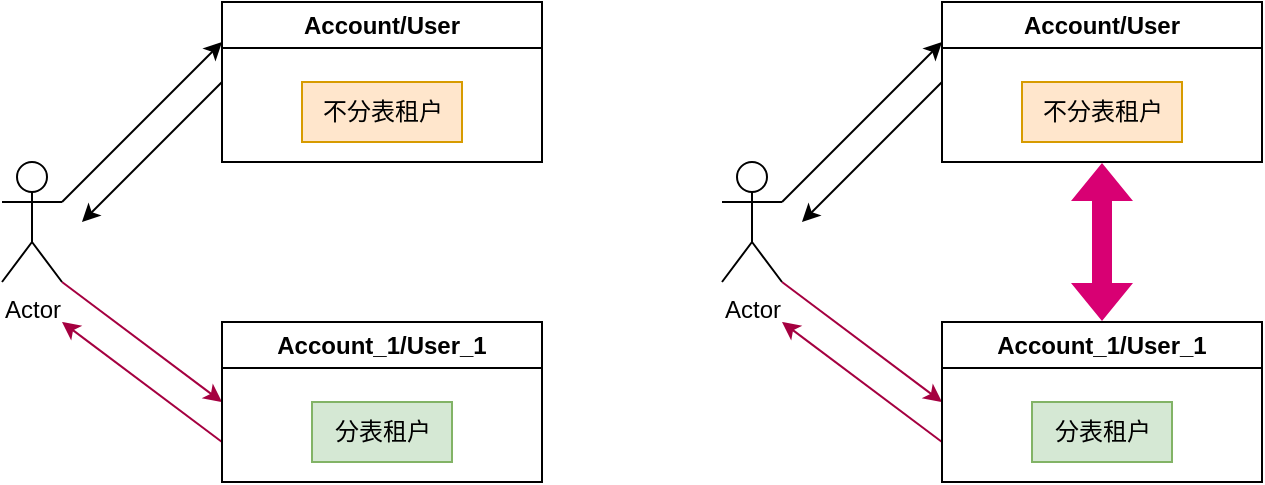 <mxfile version="20.8.13" type="github">
  <diagram id="8IMljXs-BHl4rQWSzNpa" name="第 1 页">
    <mxGraphModel dx="1387" dy="764" grid="1" gridSize="10" guides="1" tooltips="1" connect="1" arrows="1" fold="1" page="1" pageScale="1" pageWidth="827" pageHeight="1169" math="0" shadow="0">
      <root>
        <mxCell id="0" />
        <mxCell id="1" parent="0" />
        <mxCell id="Zjlqt50KniSmozhhdSws-11" style="rounded=0;orthogonalLoop=1;jettySize=auto;html=1;exitX=1;exitY=0.333;exitDx=0;exitDy=0;exitPerimeter=0;entryX=0;entryY=0.25;entryDx=0;entryDy=0;" edge="1" parent="1" source="Zjlqt50KniSmozhhdSws-1" target="Zjlqt50KniSmozhhdSws-8">
          <mxGeometry relative="1" as="geometry" />
        </mxCell>
        <mxCell id="Zjlqt50KniSmozhhdSws-15" style="edgeStyle=none;rounded=0;orthogonalLoop=1;jettySize=auto;html=1;exitX=1;exitY=1;exitDx=0;exitDy=0;exitPerimeter=0;entryX=0;entryY=0.5;entryDx=0;entryDy=0;fillColor=#d80073;strokeColor=#A50040;" edge="1" parent="1" source="Zjlqt50KniSmozhhdSws-1" target="Zjlqt50KniSmozhhdSws-10">
          <mxGeometry relative="1" as="geometry" />
        </mxCell>
        <mxCell id="Zjlqt50KniSmozhhdSws-1" value="Actor" style="shape=umlActor;verticalLabelPosition=bottom;verticalAlign=top;html=1;outlineConnect=0;" vertex="1" parent="1">
          <mxGeometry x="90" y="160" width="30" height="60" as="geometry" />
        </mxCell>
        <mxCell id="Zjlqt50KniSmozhhdSws-8" value="Account/User" style="swimlane;whiteSpace=wrap;html=1;" vertex="1" parent="1">
          <mxGeometry x="200" y="80" width="160" height="80" as="geometry" />
        </mxCell>
        <mxCell id="Zjlqt50KniSmozhhdSws-14" value="不分表租户" style="text;html=1;align=center;verticalAlign=middle;resizable=0;points=[];autosize=1;strokeColor=#d79b00;fillColor=#ffe6cc;" vertex="1" parent="Zjlqt50KniSmozhhdSws-8">
          <mxGeometry x="40" y="40" width="80" height="30" as="geometry" />
        </mxCell>
        <mxCell id="Zjlqt50KniSmozhhdSws-13" style="edgeStyle=none;rounded=0;orthogonalLoop=1;jettySize=auto;html=1;exitX=0;exitY=0.5;exitDx=0;exitDy=0;" edge="1" parent="1" source="Zjlqt50KniSmozhhdSws-8">
          <mxGeometry relative="1" as="geometry">
            <mxPoint x="130" y="190" as="targetPoint" />
          </mxGeometry>
        </mxCell>
        <mxCell id="Zjlqt50KniSmozhhdSws-16" style="edgeStyle=none;rounded=0;orthogonalLoop=1;jettySize=auto;html=1;exitX=0;exitY=0.75;exitDx=0;exitDy=0;fillColor=#d80073;strokeColor=#A50040;" edge="1" parent="1" source="Zjlqt50KniSmozhhdSws-10">
          <mxGeometry relative="1" as="geometry">
            <mxPoint x="120" y="240" as="targetPoint" />
          </mxGeometry>
        </mxCell>
        <mxCell id="Zjlqt50KniSmozhhdSws-10" value="Account_1/User_1" style="swimlane;whiteSpace=wrap;html=1;" vertex="1" parent="1">
          <mxGeometry x="200" y="240" width="160" height="80" as="geometry" />
        </mxCell>
        <mxCell id="Zjlqt50KniSmozhhdSws-17" value="分表租户" style="text;html=1;align=center;verticalAlign=middle;resizable=0;points=[];autosize=1;strokeColor=#82b366;fillColor=#d5e8d4;" vertex="1" parent="Zjlqt50KniSmozhhdSws-10">
          <mxGeometry x="45" y="40" width="70" height="30" as="geometry" />
        </mxCell>
        <mxCell id="Zjlqt50KniSmozhhdSws-28" style="rounded=0;orthogonalLoop=1;jettySize=auto;html=1;exitX=1;exitY=0.333;exitDx=0;exitDy=0;exitPerimeter=0;entryX=0;entryY=0.25;entryDx=0;entryDy=0;" edge="1" parent="1" source="Zjlqt50KniSmozhhdSws-30" target="Zjlqt50KniSmozhhdSws-32">
          <mxGeometry relative="1" as="geometry" />
        </mxCell>
        <mxCell id="Zjlqt50KniSmozhhdSws-29" style="edgeStyle=none;rounded=0;orthogonalLoop=1;jettySize=auto;html=1;exitX=1;exitY=1;exitDx=0;exitDy=0;exitPerimeter=0;entryX=0;entryY=0.5;entryDx=0;entryDy=0;strokeColor=#A50040;fillColor=#d80073;" edge="1" parent="1" source="Zjlqt50KniSmozhhdSws-30" target="Zjlqt50KniSmozhhdSws-34">
          <mxGeometry relative="1" as="geometry" />
        </mxCell>
        <mxCell id="Zjlqt50KniSmozhhdSws-30" value="Actor" style="shape=umlActor;verticalLabelPosition=bottom;verticalAlign=top;html=1;outlineConnect=0;" vertex="1" parent="1">
          <mxGeometry x="450" y="160" width="30" height="60" as="geometry" />
        </mxCell>
        <mxCell id="Zjlqt50KniSmozhhdSws-31" style="edgeStyle=none;rounded=0;orthogonalLoop=1;jettySize=auto;html=1;exitX=0;exitY=0.5;exitDx=0;exitDy=0;" edge="1" parent="1" source="Zjlqt50KniSmozhhdSws-32">
          <mxGeometry relative="1" as="geometry">
            <mxPoint x="490" y="190" as="targetPoint" />
          </mxGeometry>
        </mxCell>
        <mxCell id="Zjlqt50KniSmozhhdSws-32" value="Account/User" style="swimlane;whiteSpace=wrap;html=1;" vertex="1" parent="1">
          <mxGeometry x="560" y="80" width="160" height="80" as="geometry" />
        </mxCell>
        <mxCell id="Zjlqt50KniSmozhhdSws-35" value="不分表租户" style="text;html=1;align=center;verticalAlign=middle;resizable=0;points=[];autosize=1;strokeColor=#d79b00;fillColor=#ffe6cc;" vertex="1" parent="Zjlqt50KniSmozhhdSws-32">
          <mxGeometry x="40" y="40" width="80" height="30" as="geometry" />
        </mxCell>
        <mxCell id="Zjlqt50KniSmozhhdSws-33" style="edgeStyle=none;rounded=0;orthogonalLoop=1;jettySize=auto;html=1;exitX=0;exitY=0.75;exitDx=0;exitDy=0;fillColor=#d80073;strokeColor=#A50040;" edge="1" parent="1" source="Zjlqt50KniSmozhhdSws-34">
          <mxGeometry relative="1" as="geometry">
            <mxPoint x="480" y="240" as="targetPoint" />
          </mxGeometry>
        </mxCell>
        <mxCell id="Zjlqt50KniSmozhhdSws-48" style="edgeStyle=none;rounded=0;orthogonalLoop=1;jettySize=auto;html=1;exitX=0.5;exitY=0;exitDx=0;exitDy=0;entryX=0.5;entryY=1;entryDx=0;entryDy=0;strokeColor=none;shape=flexArrow;fillColor=#d80073;startArrow=block;" edge="1" parent="1" source="Zjlqt50KniSmozhhdSws-34" target="Zjlqt50KniSmozhhdSws-32">
          <mxGeometry relative="1" as="geometry" />
        </mxCell>
        <mxCell id="Zjlqt50KniSmozhhdSws-34" value="Account_1/User_1" style="swimlane;whiteSpace=wrap;html=1;" vertex="1" parent="1">
          <mxGeometry x="560" y="240" width="160" height="80" as="geometry" />
        </mxCell>
        <mxCell id="Zjlqt50KniSmozhhdSws-36" value="分表租户" style="text;html=1;align=center;verticalAlign=middle;resizable=0;points=[];autosize=1;strokeColor=#82b366;fillColor=#d5e8d4;" vertex="1" parent="Zjlqt50KniSmozhhdSws-34">
          <mxGeometry x="45" y="40" width="70" height="30" as="geometry" />
        </mxCell>
      </root>
    </mxGraphModel>
  </diagram>
</mxfile>
